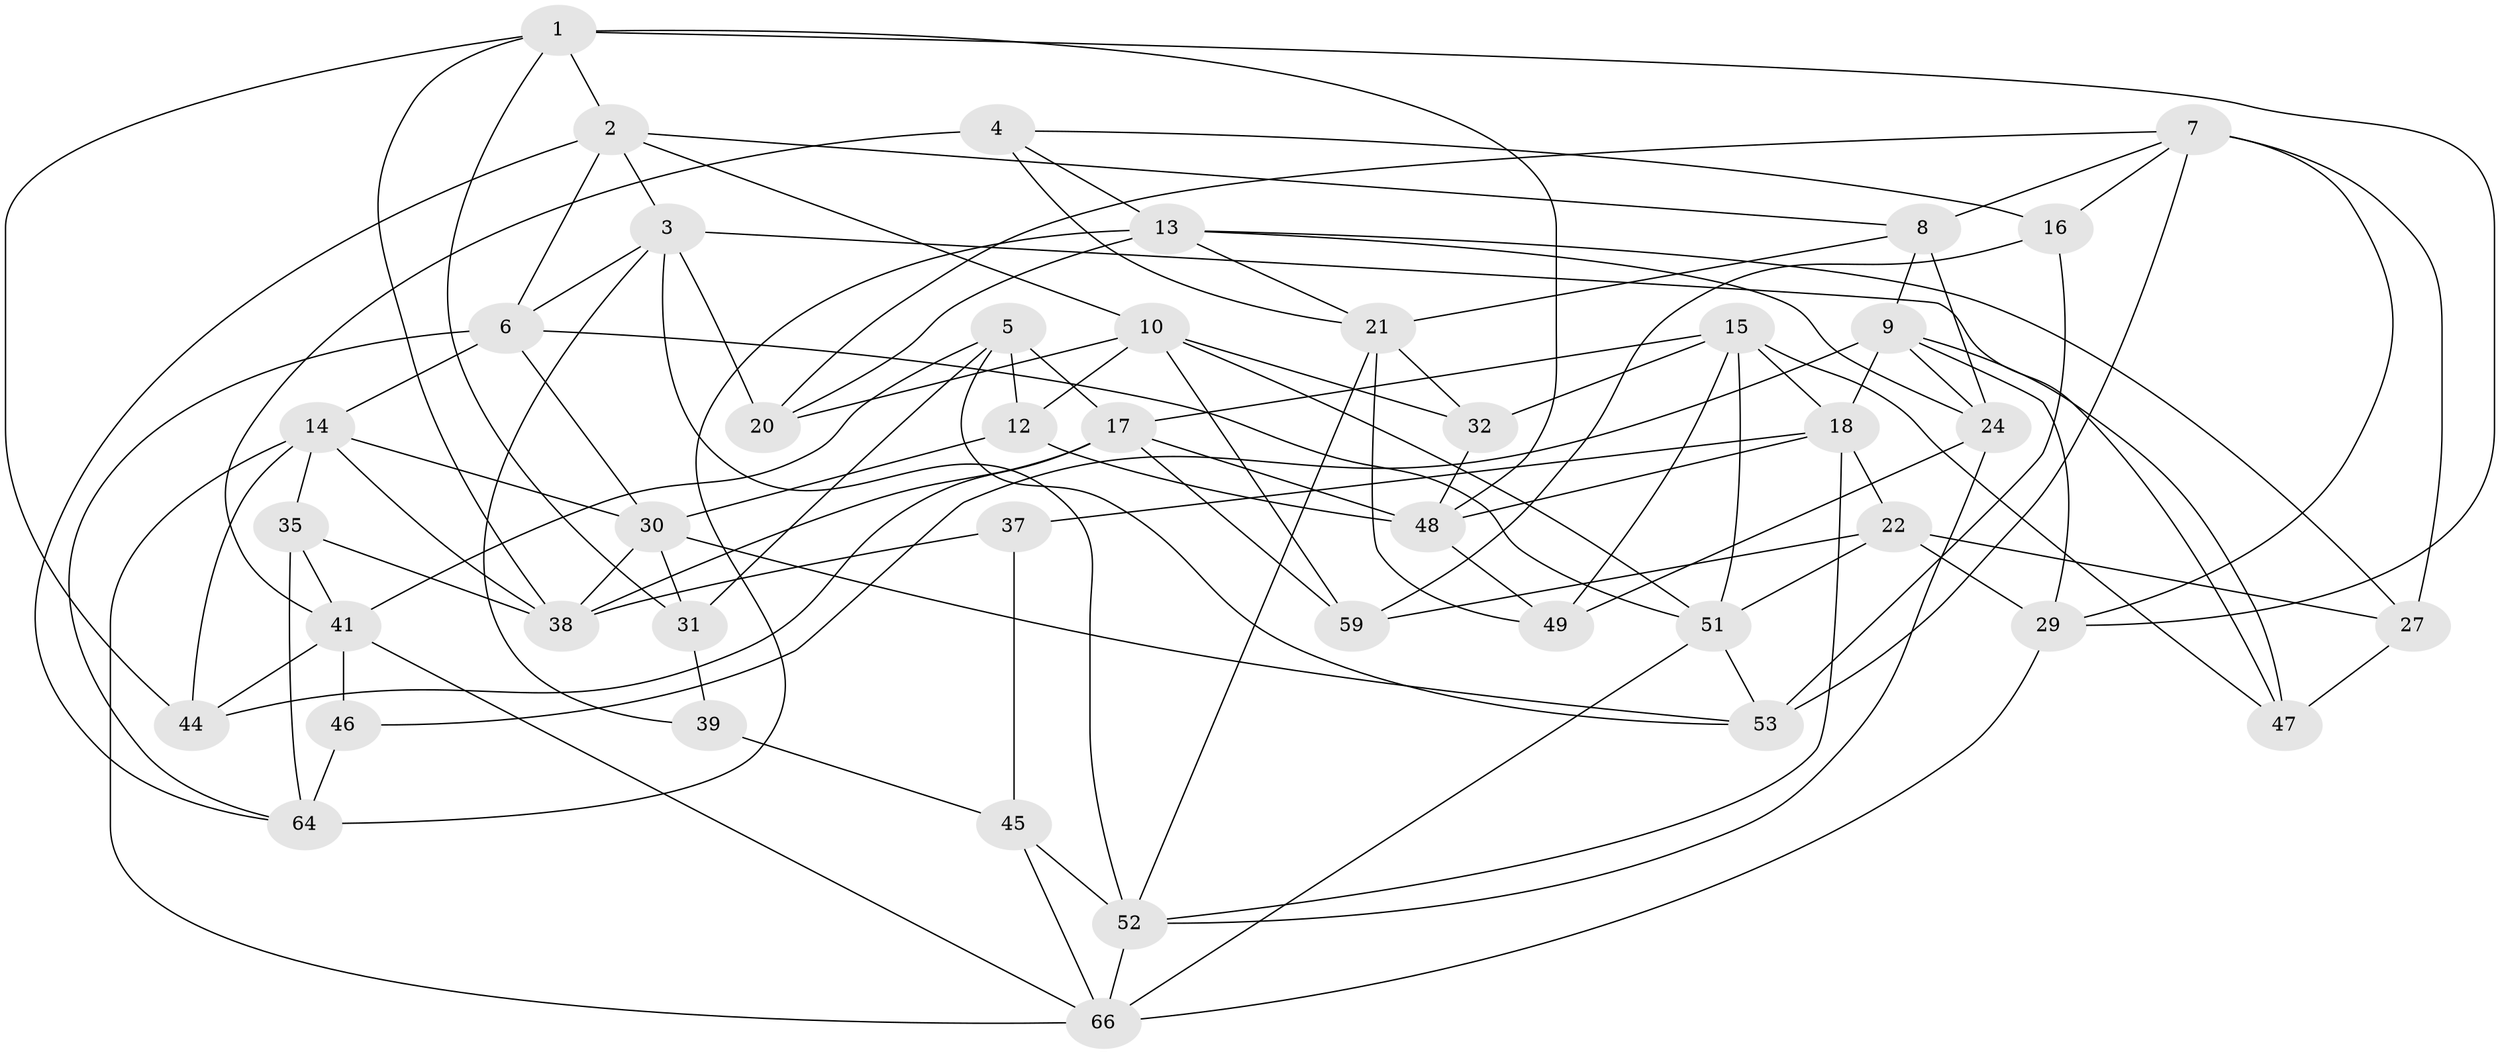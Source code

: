 // Generated by graph-tools (version 1.1) at 2025/24/03/03/25 07:24:27]
// undirected, 43 vertices, 108 edges
graph export_dot {
graph [start="1"]
  node [color=gray90,style=filled];
  1 [super="+28"];
  2 [super="+23"];
  3 [super="+62"];
  4;
  5 [super="+36"];
  6 [super="+69"];
  7 [super="+26"];
  8 [super="+42"];
  9 [super="+33"];
  10 [super="+11"];
  12;
  13 [super="+19"];
  14 [super="+68"];
  15 [super="+61"];
  16;
  17 [super="+50"];
  18 [super="+55"];
  20;
  21 [super="+25"];
  22 [super="+71"];
  24 [super="+43"];
  27;
  29 [super="+56"];
  30 [super="+34"];
  31;
  32;
  35;
  37;
  38 [super="+40"];
  39;
  41 [super="+54"];
  44;
  45 [super="+57"];
  46;
  47;
  48 [super="+65"];
  49;
  51 [super="+60"];
  52 [super="+58"];
  53 [super="+63"];
  59;
  64 [super="+70"];
  66 [super="+67"];
  1 -- 38;
  1 -- 29;
  1 -- 2;
  1 -- 48;
  1 -- 44;
  1 -- 31;
  2 -- 10;
  2 -- 64;
  2 -- 3;
  2 -- 6;
  2 -- 8;
  3 -- 20;
  3 -- 6;
  3 -- 39;
  3 -- 47;
  3 -- 52;
  4 -- 21;
  4 -- 16;
  4 -- 41;
  4 -- 13;
  5 -- 17;
  5 -- 53 [weight=2];
  5 -- 31;
  5 -- 41;
  5 -- 12;
  6 -- 30;
  6 -- 64;
  6 -- 51;
  6 -- 14;
  7 -- 8;
  7 -- 16;
  7 -- 29;
  7 -- 27;
  7 -- 20;
  7 -- 53;
  8 -- 24 [weight=2];
  8 -- 9;
  8 -- 21;
  9 -- 47;
  9 -- 46;
  9 -- 29;
  9 -- 24;
  9 -- 18;
  10 -- 32;
  10 -- 59;
  10 -- 12;
  10 -- 20;
  10 -- 51;
  12 -- 48;
  12 -- 30;
  13 -- 27;
  13 -- 20;
  13 -- 24;
  13 -- 64;
  13 -- 21;
  14 -- 30;
  14 -- 35;
  14 -- 44;
  14 -- 38;
  14 -- 66;
  15 -- 32;
  15 -- 49;
  15 -- 18;
  15 -- 17;
  15 -- 51;
  15 -- 47;
  16 -- 59;
  16 -- 53;
  17 -- 59;
  17 -- 44;
  17 -- 48;
  17 -- 38;
  18 -- 52;
  18 -- 48;
  18 -- 37;
  18 -- 22;
  21 -- 32;
  21 -- 52;
  21 -- 49;
  22 -- 27;
  22 -- 29 [weight=2];
  22 -- 51;
  22 -- 59;
  24 -- 49;
  24 -- 52;
  27 -- 47;
  29 -- 66;
  30 -- 31;
  30 -- 38;
  30 -- 53;
  31 -- 39;
  32 -- 48;
  35 -- 38;
  35 -- 41;
  35 -- 64;
  37 -- 45 [weight=2];
  37 -- 38;
  39 -- 45 [weight=2];
  41 -- 44;
  41 -- 46;
  41 -- 66;
  45 -- 52;
  45 -- 66;
  46 -- 64 [weight=2];
  48 -- 49;
  51 -- 66;
  51 -- 53;
  52 -- 66;
}
